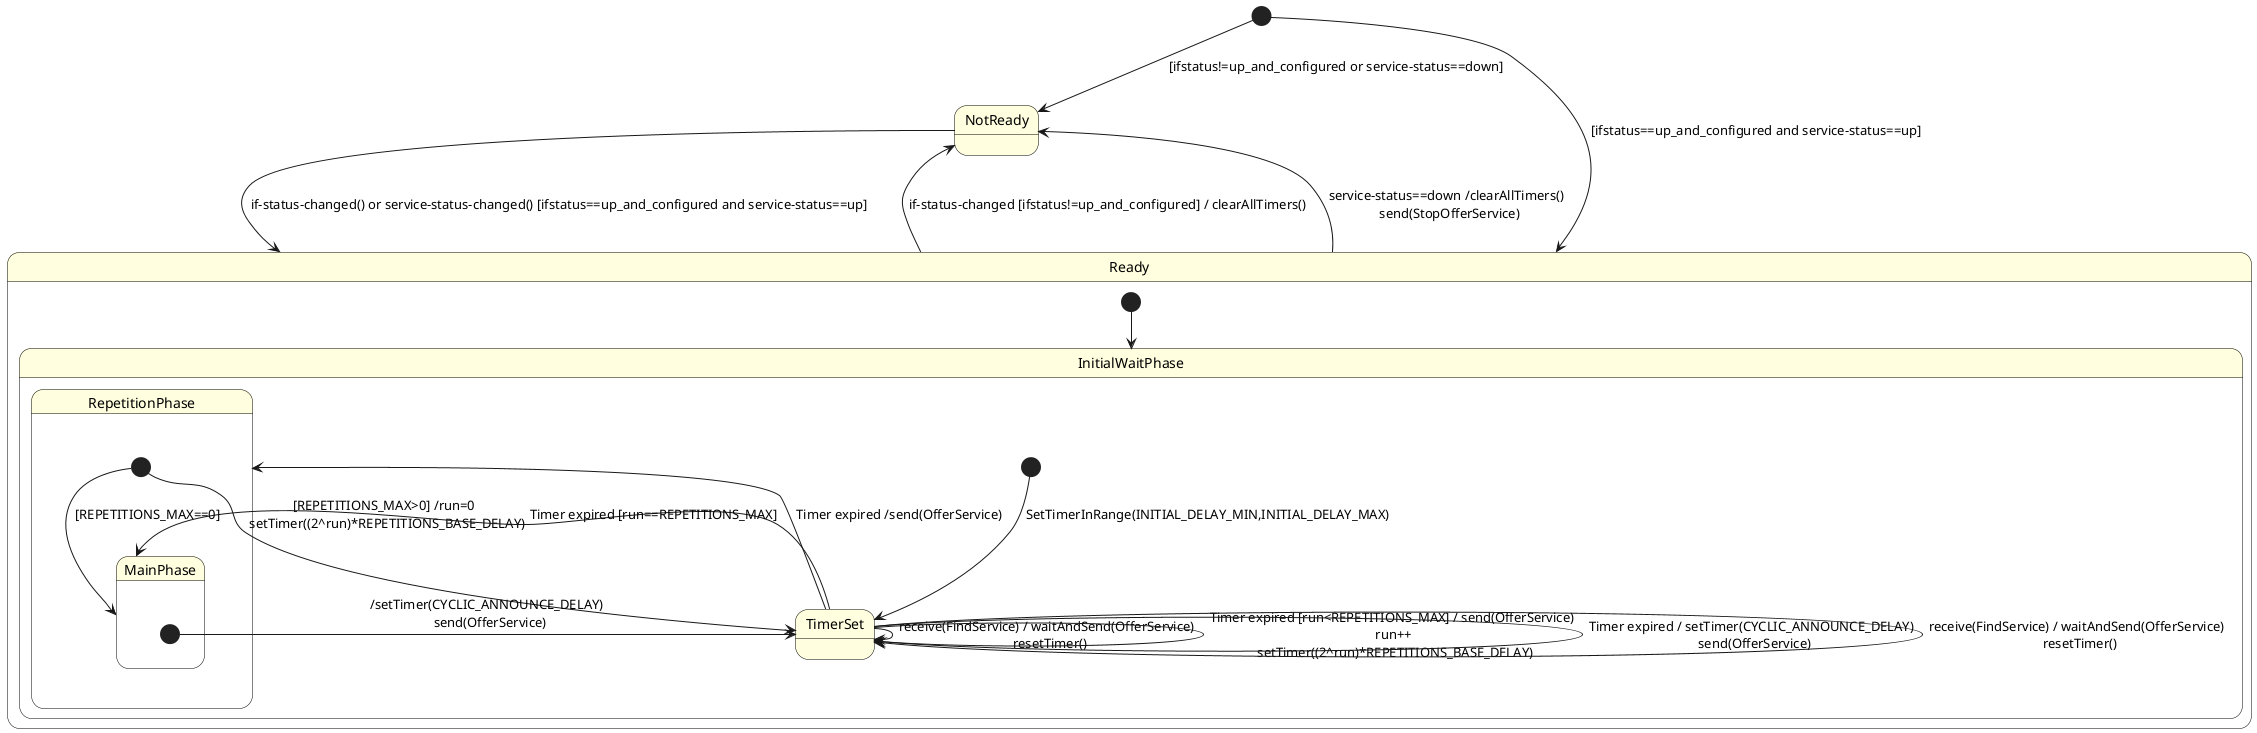 @startuml
skinparam state {
  BackgroundColor LightYellow
  BorderColor Black
}

[*] --> NotReady : [ifstatus!=up_and_configured or service-status==down]
[*] --> Ready : [ifstatus==up_and_configured and service-status==up]

state NotReady
NotReady --> Ready : if-status-changed() or service-status-changed() [ifstatus==up_and_configured and service-status==up]

Ready --> NotReady : if-status-changed [ifstatus!=up_and_configured] / clearAllTimers()
Ready --> NotReady : service-status==down /clearAllTimers() \n send(StopOfferService)

state Ready {
  [*] --> InitialWaitPhase

  state InitialWaitPhase {
    state TimerSet
    [*] --> TimerSet: SetTimerInRange(INITIAL_DELAY_MIN,INITIAL_DELAY_MAX)
    TimerSet --> RepetitionPhase : Timer expired /send(OfferService)
  }

  state RepetitionPhase {
    state TimerSet
    [*] --> TimerSet :  [REPETITIONS_MAX>0] /run=0 \n setTimer((2^run)*REPETITIONS_BASE_DELAY)
    TimerSet --> TimerSet : receive(FindService) / waitAndSend(OfferService) \n resetTimer()
    TimerSet --> TimerSet : Timer expired [run<REPETITIONS_MAX] / send(OfferService) \n run++ \n setTimer((2^run)*REPETITIONS_BASE_DELAY)
    TimerSet --> MainPhase : Timer expired [run==REPETITIONS_MAX]
    [*] --> MainPhase : [REPETITIONS_MAX==0]
  }

  state MainPhase {
    state TimerSet
    [*] --> TimerSet : /setTimer(CYCLIC_ANNOUNCE_DELAY) \n send(OfferService)
    TimerSet --> TimerSet : Timer expired / setTimer(CYCLIC_ANNOUNCE_DELAY) \n send(OfferService)
    TimerSet --> TimerSet : receive(FindService) / waitAndSend(OfferService) \n resetTimer()
  }
}

@enduml
